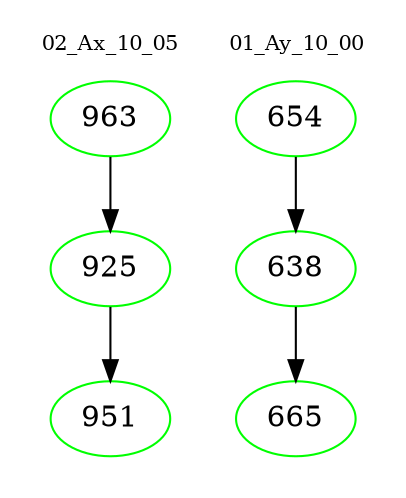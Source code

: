 digraph{
subgraph cluster_0 {
color = white
label = "02_Ax_10_05";
fontsize=10;
T0_963 [label="963", color="green"]
T0_963 -> T0_925 [color="black"]
T0_925 [label="925", color="green"]
T0_925 -> T0_951 [color="black"]
T0_951 [label="951", color="green"]
}
subgraph cluster_1 {
color = white
label = "01_Ay_10_00";
fontsize=10;
T1_654 [label="654", color="green"]
T1_654 -> T1_638 [color="black"]
T1_638 [label="638", color="green"]
T1_638 -> T1_665 [color="black"]
T1_665 [label="665", color="green"]
}
}
